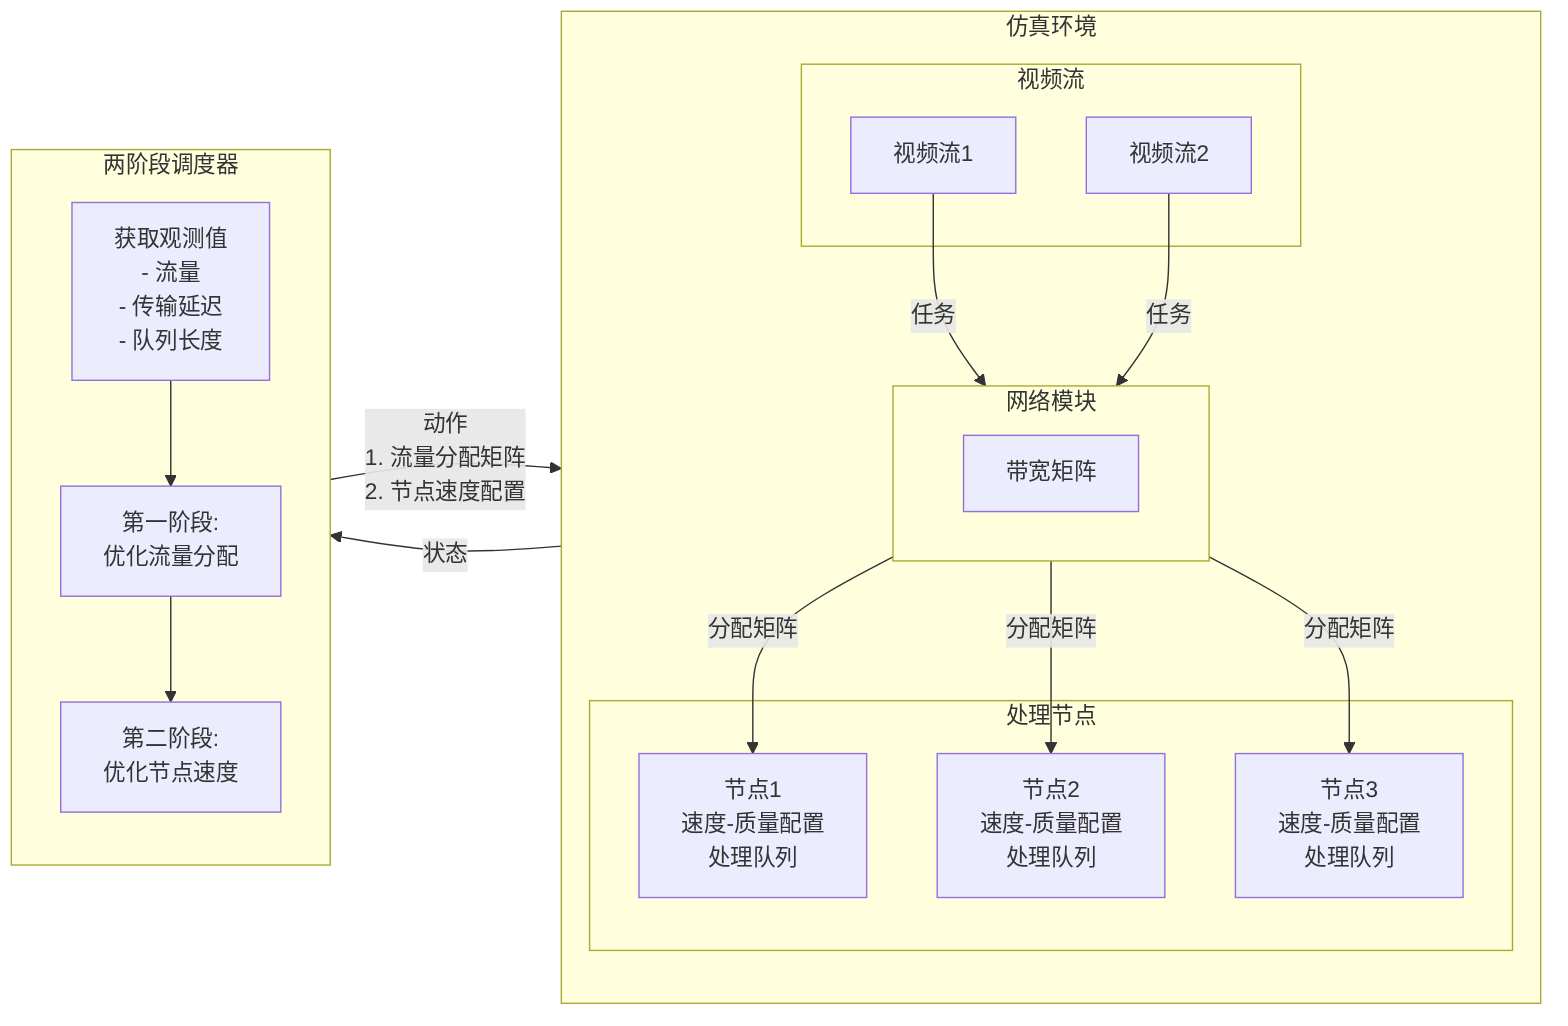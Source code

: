 flowchart LR
    subgraph 仿真环境[仿真环境]
        direction TB
        subgraph 视频流[视频流]
            S1[视频流1]
            S2[视频流2]
        end

        subgraph 网络[网络模块]
            BW[带宽矩阵]
        end

        subgraph 节点[处理节点]
            N1[节点1<br>速度-质量配置<br>处理队列]
            N2[节点2<br>速度-质量配置<br>处理队列]
            N3[节点3<br>速度-质量配置<br>处理队列]
        end

        S1 & S2 --> |任务| 网络
        网络 --> |分配矩阵| N1 & N2 & N3
    end

    subgraph Agent[两阶段调度器]
        direction TB
        O[获取观测值<br>- 流量<br>- 传输延迟<br>- 队列长度]
        P1[第一阶段:<br>优化流量分配]
        P2[第二阶段:<br>优化节点速度]
        O --> P1
        P1 --> P2
    end

    仿真环境 -->|状态| Agent
    Agent -->|动作<br>1. 流量分配矩阵<br>2. 节点速度配置| 仿真环境